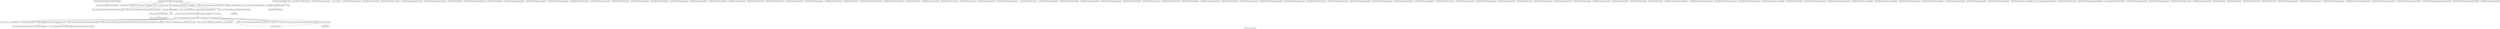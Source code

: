 digraph "Call graph: fix_wall_harmonic.ll" {
	label="Call graph: fix_wall_harmonic.ll";

	Node0x55a70a80ad70 [shape=record,label="{_ZN9LAMMPS_NS15FixWallHarmonicC2EPNS_6LAMMPSEiPPc}"];
	Node0x55a70a80ad70 -> Node0x55a70a810480;
	Node0x55a70a810480 [shape=record,label="{_ZN9LAMMPS_NS7FixWallC2EPNS_6LAMMPSEiPPc}"];
	Node0x55a70a810330 [shape=record,label="{_ZN9LAMMPS_NS15FixWallHarmonic13wall_particleEiid}"];
	Node0x55a70a810330 -> Node0x55a70a810090;
	Node0x55a70a810330 -> Node0x55a70a7acb60;
	Node0x55a70a810330 -> Node0x55a70a806710;
	Node0x55a70a810330 -> Node0x55a70a7e4cc0;
	Node0x55a70a810330 -> Node0x55a70a818830;
	Node0x55a70a810330 -> Node0x55a70a8187b0;
	Node0x55a70a810330 -> Node0x55a70a818730;
	Node0x55a70a7d49d0 [shape=record,label="{_ZN9LAMMPS_NS15FixWallHarmonicD0Ev}"];
	Node0x55a70a7d49d0 -> Node0x55a70a7d3020;
	Node0x55a70a7d49d0 -> Node0x55a70a7d6c30;
	Node0x55a70a7d7a10 [shape=record,label="{_ZN9LAMMPS_NS7FixWall7setmaskEv}"];
	Node0x55a70a7d8630 [shape=record,label="{_ZN9LAMMPS_NS3Fix16post_constructorEv}"];
	Node0x55a70a810090 [shape=record,label="{llvm.fmuladd.f64}"];
	Node0x55a70a7acb60 [shape=record,label="{_ZN9LAMMPS_NS3Fix7v_tallyEiid}"];
	Node0x55a70a818730 [shape=record,label="{_ZN9LAMMPS_NS5Error3oneERKNSt7__cxx1112basic_stringIcSt11char_traitsIcESaIcEEEiS8_}"];
	Node0x55a70a806710 [shape=record,label="{_ZNSaIcEC1Ev}"];
	Node0x55a70a7e4cc0 [shape=record,label="{_ZNSt7__cxx1112basic_stringIcSt11char_traitsIcESaIcEEC2IS3_EEPKcRKS3_}"];
	Node0x55a70a7e4cc0 -> Node0x55a70a7c1630;
	Node0x55a70a7e4cc0 -> Node0x55a70a7c8200;
	Node0x55a70a7e4cc0 -> Node0x55a70a7ca810;
	Node0x55a70a7e4cc0 -> Node0x55a70a7cac00;
	Node0x55a70a7e4cc0 -> Node0x55a70a7cf920;
	Node0x55a70a7d02e0 [shape=record,label="{__gxx_personality_v0}"];
	Node0x55a70a8187b0 [shape=record,label="{_ZNSt7__cxx1112basic_stringIcSt11char_traitsIcESaIcEED1Ev}"];
	Node0x55a70a818830 [shape=record,label="{_ZNSaIcED1Ev}"];
	Node0x55a70a7d3020 [shape=record,label="{_ZN9LAMMPS_NS15FixWallHarmonicD2Ev}"];
	Node0x55a70a7d3020 -> Node0x55a70a7d0450;
	Node0x55a70a808590 [shape=record,label="{_ZN9LAMMPS_NS3Fix14unpack_restartEii}"];
	Node0x55a70a80c5e0 [shape=record,label="{_ZN9LAMMPS_NS3Fix12size_restartEi}"];
	Node0x55a70a80cb90 [shape=record,label="{_ZN9LAMMPS_NS3Fix15maxsize_restartEv}"];
	Node0x55a70a8097e0 [shape=record,label="{_ZN9LAMMPS_NS3Fix21setup_pre_force_respaEii}"];
	Node0x55a70a7d2960 [shape=record,label="{_ZN9LAMMPS_NS3Fix23initial_integrate_respaEiii}"];
	Node0x55a70a7d9dd0 [shape=record,label="{_ZN9LAMMPS_NS7FixWall4initEv}"];
	Node0x55a70a7da6b0 [shape=record,label="{_ZN9LAMMPS_NS3Fix9init_listEiPNS_9NeighListE}"];
	Node0x55a70a7db980 [shape=record,label="{_ZN9LAMMPS_NS7FixWall5setupEi}"];
	Node0x55a70a7dd5f0 [shape=record,label="{_ZN9LAMMPS_NS3Fix18setup_pre_exchangeEv}"];
	Node0x55a70a7de3f0 [shape=record,label="{_ZN9LAMMPS_NS3Fix18setup_pre_neighborEv}"];
	Node0x55a70a7df130 [shape=record,label="{_ZN9LAMMPS_NS3Fix19setup_post_neighborEv}"];
	Node0x55a70a7e0290 [shape=record,label="{_ZN9LAMMPS_NS3Fix15setup_pre_forceEi}"];
	Node0x55a70a7e1110 [shape=record,label="{_ZN9LAMMPS_NS3Fix17setup_pre_reverseEii}"];
	Node0x55a70a7e2590 [shape=record,label="{_ZN9LAMMPS_NS7FixWall9min_setupEi}"];
	Node0x55a70a7d18c0 [shape=record,label="{_ZN9LAMMPS_NS3Fix17initial_integrateEi}"];
	Node0x55a70a7e6170 [shape=record,label="{_ZN9LAMMPS_NS3Fix14post_integrateEv}"];
	Node0x55a70a7e6bf0 [shape=record,label="{_ZN9LAMMPS_NS3Fix12pre_exchangeEv}"];
	Node0x55a70a7e83d0 [shape=record,label="{_ZN9LAMMPS_NS3Fix12pre_neighborEv}"];
	Node0x55a70a7e8bf0 [shape=record,label="{_ZN9LAMMPS_NS3Fix13post_neighborEv}"];
	Node0x55a70a7eae50 [shape=record,label="{_ZN9LAMMPS_NS7FixWall9pre_forceEi}"];
	Node0x55a70a7eddc0 [shape=record,label="{_ZN9LAMMPS_NS3Fix11pre_reverseEii}"];
	Node0x55a70a7eee30 [shape=record,label="{_ZN9LAMMPS_NS7FixWall10post_forceEi}"];
	Node0x55a70a7f0f90 [shape=record,label="{_ZN9LAMMPS_NS3Fix15final_integrateEv}"];
	Node0x55a70a7f2370 [shape=record,label="{_ZN9LAMMPS_NS3Fix15fused_integrateEi}"];
	Node0x55a70a7f36e0 [shape=record,label="{_ZN9LAMMPS_NS3Fix11end_of_stepEv}"];
	Node0x55a70a7f54b0 [shape=record,label="{_ZN9LAMMPS_NS3Fix8post_runEv}"];
	Node0x55a70a7f6180 [shape=record,label="{_ZN9LAMMPS_NS3Fix13write_restartEP8_IO_FILE}"];
	Node0x55a70a7f7080 [shape=record,label="{_ZN9LAMMPS_NS3Fix18write_restart_fileEPKc}"];
	Node0x55a70a7f7730 [shape=record,label="{_ZN9LAMMPS_NS3Fix7restartEPc}"];
	Node0x55a70a7f81f0 [shape=record,label="{_ZN9LAMMPS_NS3Fix11grow_arraysEi}"];
	Node0x55a70a7f9210 [shape=record,label="{_ZN9LAMMPS_NS3Fix11copy_arraysEiii}"];
	Node0x55a70a7fa230 [shape=record,label="{_ZN9LAMMPS_NS3Fix10set_arraysEi}"];
	Node0x55a70a7fb2b0 [shape=record,label="{_ZN9LAMMPS_NS3Fix13update_arraysEii}"];
	Node0x55a70a7fc0e0 [shape=record,label="{_ZN9LAMMPS_NS3Fix12set_moleculeEiiiPdS1_S1_}"];
	Node0x55a70a805530 [shape=record,label="{_ZN9LAMMPS_NS3Fix11clear_bonusEv}"];
	Node0x55a70a806910 [shape=record,label="{_ZN9LAMMPS_NS3Fix11pack_borderEiPiPd}"];
	Node0x55a70a807c20 [shape=record,label="{_ZN9LAMMPS_NS3Fix13unpack_borderEiiPd}"];
	Node0x55a70a8086a0 [shape=record,label="{_ZN9LAMMPS_NS3Fix13pack_exchangeEiPd}"];
	Node0x55a70a80a290 [shape=record,label="{_ZN9LAMMPS_NS3Fix15unpack_exchangeEiPd}"];
	Node0x55a70a807eb0 [shape=record,label="{_ZN9LAMMPS_NS3Fix12pack_restartEiPd}"];
	Node0x55a70a81dea0 [shape=record,label="{_ZN9LAMMPS_NS3Fix13zero_rotationEv}"];
	Node0x55a70a81df20 [shape=record,label="{_ZN9LAMMPS_NS3Fix15rebuild_specialEv}"];
	Node0x55a70a81dfa0 [shape=record,label="{_ZN9LAMMPS_NS3Fix5imageERPiRPPd}"];
	Node0x55a70a81e020 [shape=record,label="{_ZN9LAMMPS_NS3Fix12modify_paramEiPPc}"];
	Node0x55a70a81e0a0 [shape=record,label="{_ZN9LAMMPS_NS3Fix7extractEPKcRi}"];
	Node0x55a70a81e120 [shape=record,label="{_ZN9LAMMPS_NS3Fix12memory_usageEv}"];
	Node0x55a70a81f5d0 [shape=record,label="{_ZN9LAMMPS_NS15FixWallHarmonic10precomputeEi}"];
	Node0x55a70a7d0450 [shape=record,label="{_ZN9LAMMPS_NS7FixWallD2Ev}"];
	Node0x55a70a7d6c30 [shape=record,label="{_ZdlPv}"];
	Node0x55a70a7c1630 [shape=record,label="{_ZNSt7__cxx1112basic_stringIcSt11char_traitsIcESaIcEE13_M_local_dataEv}"];
	Node0x55a70a7c8200 [shape=record,label="{_ZNSt7__cxx1112basic_stringIcSt11char_traitsIcESaIcEE12_Alloc_hiderC1EPcRKS3_}"];
	Node0x55a70a7cac00 [shape=record,label="{_ZNSt7__cxx1112basic_stringIcSt11char_traitsIcESaIcEE12_M_constructIPKcEEvT_S8_}"];
	Node0x55a70a7cac00 -> Node0x55a70a81f650;
	Node0x55a70a7ca810 [shape=record,label="{_ZNSt11char_traitsIcE6lengthEPKc}"];
	Node0x55a70a7ca810 -> Node0x55a70a81f6d0;
	Node0x55a70a7ca810 -> Node0x55a70a81f750;
	Node0x55a70a7b8010 [shape=record,label="{_ZN9LAMMPS_NS3Fix20post_integrate_respaEii}"];
	Node0x55a70a7e7260 [shape=record,label="{_ZN9LAMMPS_NS3Fix15pre_force_respaEiii}"];
	Node0x55a70a7e7a80 [shape=record,label="{_ZN9LAMMPS_NS7FixWall16post_force_respaEiii}"];
	Node0x55a70a7e95b0 [shape=record,label="{_ZN9LAMMPS_NS3Fix21final_integrate_respaEii}"];
	Node0x55a70a7e9e50 [shape=record,label="{_ZN9LAMMPS_NS3Fix16min_pre_exchangeEv}"];
	Node0x55a70a7eb3b0 [shape=record,label="{_ZN9LAMMPS_NS3Fix16min_pre_neighborEv}"];
	Node0x55a70a7f6f00 [shape=record,label="{_ZN9LAMMPS_NS3Fix17min_post_neighborEv}"];
	Node0x55a70a7fcc40 [shape=record,label="{_ZN9LAMMPS_NS3Fix13min_pre_forceEi}"];
	Node0x55a70a809c60 [shape=record,label="{_ZN9LAMMPS_NS3Fix15min_pre_reverseEii}"];
	Node0x55a70a80aeb0 [shape=record,label="{_ZN9LAMMPS_NS7FixWall14min_post_forceEi}"];
	Node0x55a70a80c0b0 [shape=record,label="{_ZN9LAMMPS_NS3Fix10min_energyEPd}"];
	Node0x55a70a7db010 [shape=record,label="{_ZN9LAMMPS_NS3Fix9min_storeEv}"];
	Node0x55a70a7d6330 [shape=record,label="{_ZN9LAMMPS_NS3Fix14min_clearstoreEv}"];
	Node0x55a70a7d39f0 [shape=record,label="{_ZN9LAMMPS_NS3Fix13min_pushstoreEv}"];
	Node0x55a70a7d9540 [shape=record,label="{_ZN9LAMMPS_NS3Fix12min_popstoreEv}"];
	Node0x55a70a7db4b0 [shape=record,label="{_ZN9LAMMPS_NS3Fix13min_reset_refEv}"];
	Node0x55a70a7d8c50 [shape=record,label="{_ZN9LAMMPS_NS3Fix8min_stepEdPd}"];
	Node0x55a70a7e41e0 [shape=record,label="{_ZN9LAMMPS_NS3Fix9max_alphaEPd}"];
	Node0x55a70a7e3e90 [shape=record,label="{_ZN9LAMMPS_NS3Fix7min_dofEv}"];
	Node0x55a70a80f640 [shape=record,label="{_ZN9LAMMPS_NS3Fix17pack_forward_commEiPiPdiS1_}"];
	Node0x55a70a768330 [shape=record,label="{_ZN9LAMMPS_NS3Fix19unpack_forward_commEiiPd}"];
	Node0x55a70a7aec30 [shape=record,label="{_ZN9LAMMPS_NS3Fix22pack_reverse_comm_sizeEii}"];
	Node0x55a70a7d0780 [shape=record,label="{_ZN9LAMMPS_NS3Fix17pack_reverse_commEiiPd}"];
	Node0x55a70a7e4010 [shape=record,label="{_ZN9LAMMPS_NS3Fix19unpack_reverse_commEiPiPd}"];
	Node0x55a70a7e4090 [shape=record,label="{_ZN9LAMMPS_NS3Fix10reset_gridEv}"];
	Node0x55a70a80cd70 [shape=record,label="{_ZN9LAMMPS_NS3Fix17pack_forward_gridEiPviPi}"];
	Node0x55a70a80ced0 [shape=record,label="{_ZN9LAMMPS_NS3Fix19unpack_forward_gridEiPviPi}"];
	Node0x55a70a80cf50 [shape=record,label="{_ZN9LAMMPS_NS3Fix17pack_reverse_gridEiPviPi}"];
	Node0x55a70a8188b0 [shape=record,label="{_ZN9LAMMPS_NS3Fix19unpack_reverse_gridEiPviPi}"];
	Node0x55a70a818930 [shape=record,label="{_ZN9LAMMPS_NS3Fix15pack_remap_gridEiPviPi}"];
	Node0x55a70a81d2a0 [shape=record,label="{_ZN9LAMMPS_NS3Fix17unpack_remap_gridEiPviPi}"];
	Node0x55a70a81d320 [shape=record,label="{_ZN9LAMMPS_NS3Fix16unpack_read_gridEiPc}"];
	Node0x55a70a81d3a0 [shape=record,label="{_ZN9LAMMPS_NS3Fix15pack_write_gridEiPv}"];
	Node0x55a70a81d420 [shape=record,label="{_ZN9LAMMPS_NS3Fix17unpack_write_gridEiPvPi}"];
	Node0x55a70a81d4a0 [shape=record,label="{_ZN9LAMMPS_NS3Fix16get_grid_by_nameERKNSt7__cxx1112basic_stringIcSt11char_traitsIcESaIcEEERi}"];
	Node0x55a70a81d520 [shape=record,label="{_ZN9LAMMPS_NS3Fix17get_grid_by_indexEi}"];
	Node0x55a70a81d5a0 [shape=record,label="{_ZN9LAMMPS_NS3Fix20get_griddata_by_nameEiRKNSt7__cxx1112basic_stringIcSt11char_traitsIcESaIcEEERi}"];
	Node0x55a70a81d620 [shape=record,label="{_ZN9LAMMPS_NS3Fix21get_griddata_by_indexEi}"];
	Node0x55a70a81d6a0 [shape=record,label="{_ZN9LAMMPS_NS7FixWall14compute_scalarEv}"];
	Node0x55a70a81d720 [shape=record,label="{_ZN9LAMMPS_NS7FixWall14compute_vectorEi}"];
	Node0x55a70a81d7a0 [shape=record,label="{_ZN9LAMMPS_NS3Fix13compute_arrayEii}"];
	Node0x55a70a81d820 [shape=record,label="{_ZN9LAMMPS_NS3Fix3dofEi}"];
	Node0x55a70a81d8a0 [shape=record,label="{_ZN9LAMMPS_NS3Fix6deformEi}"];
	Node0x55a70a81d920 [shape=record,label="{_ZN9LAMMPS_NS3Fix12reset_targetEd}"];
	Node0x55a70a81d9a0 [shape=record,label="{_ZN9LAMMPS_NS3Fix8reset_dtEv}"];
	Node0x55a70a81da20 [shape=record,label="{_ZN9LAMMPS_NS3Fix16read_data_headerEPc}"];
	Node0x55a70a81daa0 [shape=record,label="{_ZN9LAMMPS_NS3Fix17read_data_sectionEPciS1_i}"];
	Node0x55a70a81db20 [shape=record,label="{_ZN9LAMMPS_NS3Fix20read_data_skip_linesEPc}"];
	Node0x55a70a81dba0 [shape=record,label="{_ZN9LAMMPS_NS3Fix17write_data_headerEP8_IO_FILEi}"];
	Node0x55a70a81dc20 [shape=record,label="{_ZN9LAMMPS_NS3Fix23write_data_section_sizeEiRiS1_}"];
	Node0x55a70a81dca0 [shape=record,label="{_ZN9LAMMPS_NS3Fix23write_data_section_packEiPPd}"];
	Node0x55a70a81dd20 [shape=record,label="{_ZN9LAMMPS_NS3Fix26write_data_section_keywordEiP8_IO_FILE}"];
	Node0x55a70a81dda0 [shape=record,label="{_ZN9LAMMPS_NS3Fix18write_data_sectionEiP8_IO_FILEiPPdi}"];
	Node0x55a70a81de20 [shape=record,label="{_ZN9LAMMPS_NS3Fix13zero_momentumEv}"];
	Node0x55a70a7cf920 [shape=record,label="{_ZNSt7__cxx1112basic_stringIcSt11char_traitsIcESaIcEE12_Alloc_hiderD2Ev}"];
	Node0x55a70a7cf920 -> Node0x55a70a81f7d0;
	Node0x55a70a81f650 [shape=record,label="{_ZNSt7__cxx1112basic_stringIcSt11char_traitsIcESaIcEE16_M_construct_auxIPKcEEvT_S8_St12__false_type}"];
	Node0x55a70a81f650 -> Node0x55a70a81f850;
	Node0x55a70a81f850 [shape=record,label="{_ZNSt7__cxx1112basic_stringIcSt11char_traitsIcESaIcEE12_M_constructIPKcEEvT_S8_St20forward_iterator_tag}"];
	Node0x55a70a81f850 -> Node0x55a70a81f8d0;
	Node0x55a70a81f850 -> Node0x55a70a81f950;
	Node0x55a70a81f850 -> Node0x55a70a81f9d0;
	Node0x55a70a81f850 -> Node0x55a70a81fa50;
	Node0x55a70a81f850 -> Node0x55a70a81fad0;
	Node0x55a70a81f850 -> Node0x55a70a81fb50;
	Node0x55a70a81f850 -> Node0x55a70a81fbd0;
	Node0x55a70a81f850 -> Node0x55a70a81fc50;
	Node0x55a70a81f850 -> Node0x55a70a81fcd0;
	Node0x55a70a81f850 -> Node0x55a70a81fd50;
	Node0x55a70a81f850 -> Node0x55a70a81fdd0;
	Node0x55a70a81f850 -> Node0x55a70a81fe50;
	Node0x55a70a81f850 -> Node0x55a70a81fed0;
	Node0x55a70a81f850 -> Node0x55a70a81ff50;
	Node0x55a70a81f8d0 [shape=record,label="{_ZN9__gnu_cxx17__is_null_pointerIKcEEbPT_}"];
	Node0x55a70a81f950 [shape=record,label="{_ZSt19__throw_logic_errorPKc}"];
	Node0x55a70a81f9d0 [shape=record,label="{_ZSt8distanceIPKcENSt15iterator_traitsIT_E15difference_typeES3_S3_}"];
	Node0x55a70a81f9d0 -> Node0x55a70a81ffd0;
	Node0x55a70a81f9d0 -> Node0x55a70a820050;
	Node0x55a70a81fad0 [shape=record,label="{_ZNSt7__cxx1112basic_stringIcSt11char_traitsIcESaIcEE7_M_dataEPc}"];
	Node0x55a70a81fa50 [shape=record,label="{_ZNSt7__cxx1112basic_stringIcSt11char_traitsIcESaIcEE9_M_createERmm}"];
	Node0x55a70a81fb50 [shape=record,label="{_ZNSt7__cxx1112basic_stringIcSt11char_traitsIcESaIcEE11_M_capacityEm}"];
	Node0x55a70a81fc50 [shape=record,label="{_ZNSt7__cxx1112basic_stringIcSt11char_traitsIcESaIcEE13_S_copy_charsEPcPKcS7_}"];
	Node0x55a70a81fbd0 [shape=record,label="{_ZNKSt7__cxx1112basic_stringIcSt11char_traitsIcESaIcEE7_M_dataEv}"];
	Node0x55a70a81fcd0 [shape=record,label="{__cxa_begin_catch}"];
	Node0x55a70a81fd50 [shape=record,label="{_ZNSt7__cxx1112basic_stringIcSt11char_traitsIcESaIcEE10_M_disposeEv}"];
	Node0x55a70a81fdd0 [shape=record,label="{__cxa_rethrow}"];
	Node0x55a70a81fe50 [shape=record,label="{__cxa_end_catch}"];
	Node0x55a70a81ff50 [shape=record,label="{__clang_call_terminate}"];
	Node0x55a70a81ff50 -> Node0x55a70a81fcd0;
	Node0x55a70a81ff50 -> Node0x55a70a81e1a0;
	Node0x55a70a81e1a0 [shape=record,label="{_ZSt9terminatev}"];
	Node0x55a70a81fed0 [shape=record,label="{_ZNSt7__cxx1112basic_stringIcSt11char_traitsIcESaIcEE13_M_set_lengthEm}"];
	Node0x55a70a820050 [shape=record,label="{_ZSt10__distanceIPKcENSt15iterator_traitsIT_E15difference_typeES3_S3_St26random_access_iterator_tag}"];
	Node0x55a70a81ffd0 [shape=record,label="{_ZSt19__iterator_categoryIPKcENSt15iterator_traitsIT_E17iterator_categoryERKS3_}"];
	Node0x55a70a81f6d0 [shape=record,label="{_ZN9__gnu_cxx11char_traitsIcE6lengthEPKc}"];
	Node0x55a70a81f6d0 -> Node0x55a70a81e220;
	Node0x55a70a81f750 [shape=record,label="{strlen}"];
	Node0x55a70a81e220 [shape=record,label="{_ZN9__gnu_cxx11char_traitsIcE2eqERKcS3_}"];
	Node0x55a70a81f7d0 [shape=record,label="{_ZNSaIcED2Ev}"];
}
